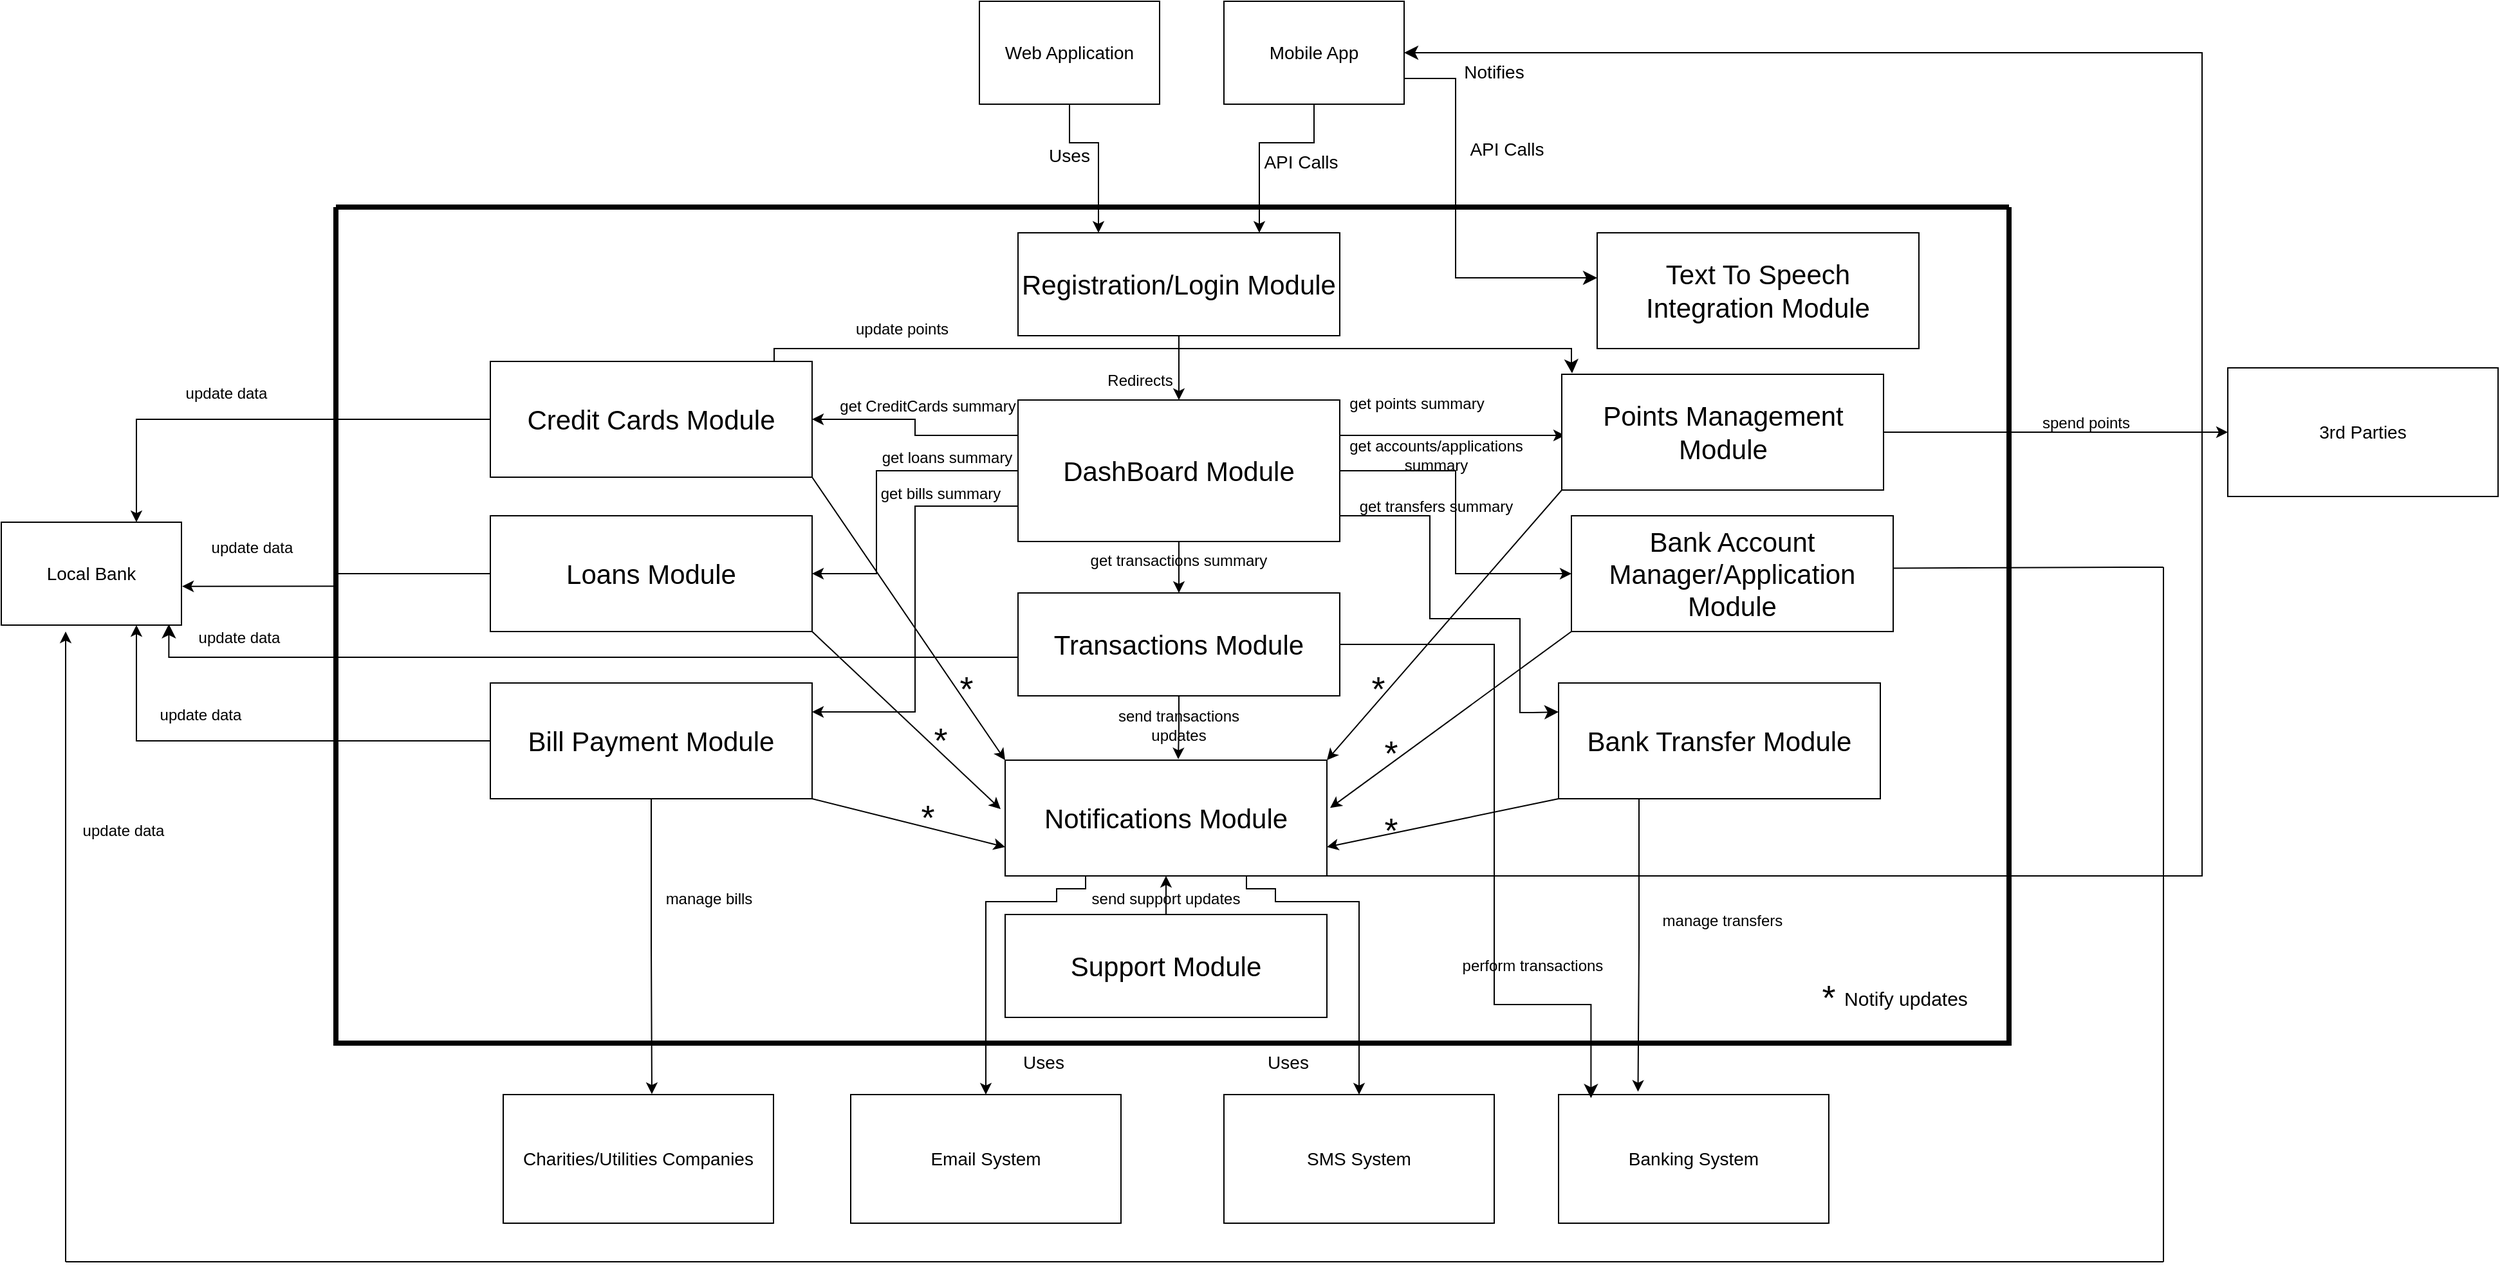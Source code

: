 <mxfile version="21.2.9" type="device">
  <diagram name="Page-1" id="aZyefjECCmNBpsUSBsal">
    <mxGraphModel dx="3500" dy="1743" grid="1" gridSize="10" guides="1" tooltips="1" connect="1" arrows="1" fold="1" page="1" pageScale="1" pageWidth="2336" pageHeight="1654" math="0" shadow="0">
      <root>
        <mxCell id="0" />
        <mxCell id="1" parent="0" />
        <mxCell id="mNrghwgnsyUfMwKl9J6l-1" value="" style="swimlane;startSize=0;strokeWidth=4;" parent="1" vertex="1">
          <mxGeometry x="470" y="370" width="1300" height="650" as="geometry" />
        </mxCell>
        <mxCell id="mNrghwgnsyUfMwKl9J6l-45" style="edgeStyle=orthogonalEdgeStyle;rounded=0;orthogonalLoop=1;jettySize=auto;html=1;entryX=0.5;entryY=0;entryDx=0;entryDy=0;" parent="mNrghwgnsyUfMwKl9J6l-1" source="mNrghwgnsyUfMwKl9J6l-2" target="mNrghwgnsyUfMwKl9J6l-15" edge="1">
          <mxGeometry relative="1" as="geometry" />
        </mxCell>
        <mxCell id="mNrghwgnsyUfMwKl9J6l-2" value="Registration/Login Module" style="rounded=0;whiteSpace=wrap;html=1;fontSize=21;" parent="mNrghwgnsyUfMwKl9J6l-1" vertex="1">
          <mxGeometry x="530" y="20" width="250" height="80" as="geometry" />
        </mxCell>
        <mxCell id="mNrghwgnsyUfMwKl9J6l-35" style="edgeStyle=orthogonalEdgeStyle;rounded=0;orthogonalLoop=1;jettySize=auto;html=1;" parent="mNrghwgnsyUfMwKl9J6l-1" source="mNrghwgnsyUfMwKl9J6l-15" target="mNrghwgnsyUfMwKl9J6l-10" edge="1">
          <mxGeometry relative="1" as="geometry">
            <Array as="points">
              <mxPoint x="420" y="205" />
              <mxPoint x="420" y="285" />
            </Array>
          </mxGeometry>
        </mxCell>
        <mxCell id="mNrghwgnsyUfMwKl9J6l-10" value="Loans Module" style="rounded=0;whiteSpace=wrap;html=1;fontSize=21;" parent="mNrghwgnsyUfMwKl9J6l-1" vertex="1">
          <mxGeometry x="120" y="240" width="250" height="90" as="geometry" />
        </mxCell>
        <mxCell id="MI2Ik392UGZHAneTyMIL-27" style="edgeStyle=orthogonalEdgeStyle;rounded=0;orthogonalLoop=1;jettySize=auto;html=1;entryX=0.5;entryY=1;entryDx=0;entryDy=0;" parent="mNrghwgnsyUfMwKl9J6l-1" source="mNrghwgnsyUfMwKl9J6l-12" target="mNrghwgnsyUfMwKl9J6l-16" edge="1">
          <mxGeometry relative="1" as="geometry" />
        </mxCell>
        <mxCell id="mNrghwgnsyUfMwKl9J6l-12" value="Support Module" style="rounded=0;whiteSpace=wrap;html=1;fontSize=21;" parent="mNrghwgnsyUfMwKl9J6l-1" vertex="1">
          <mxGeometry x="520" y="550" width="250" height="80" as="geometry" />
        </mxCell>
        <mxCell id="mNrghwgnsyUfMwKl9J6l-32" style="edgeStyle=orthogonalEdgeStyle;rounded=0;orthogonalLoop=1;jettySize=auto;html=1;exitX=0;exitY=0.25;exitDx=0;exitDy=0;entryX=1;entryY=0.5;entryDx=0;entryDy=0;" parent="mNrghwgnsyUfMwKl9J6l-1" source="mNrghwgnsyUfMwKl9J6l-15" target="mNrghwgnsyUfMwKl9J6l-13" edge="1">
          <mxGeometry relative="1" as="geometry" />
        </mxCell>
        <mxCell id="mNrghwgnsyUfMwKl9J6l-13" value="Credit Cards Module" style="rounded=0;whiteSpace=wrap;html=1;fontSize=21;" parent="mNrghwgnsyUfMwKl9J6l-1" vertex="1">
          <mxGeometry x="120" y="120" width="250" height="90" as="geometry" />
        </mxCell>
        <mxCell id="mNrghwgnsyUfMwKl9J6l-34" style="edgeStyle=orthogonalEdgeStyle;rounded=0;orthogonalLoop=1;jettySize=auto;html=1;exitX=0;exitY=0.75;exitDx=0;exitDy=0;entryX=1;entryY=0.25;entryDx=0;entryDy=0;" parent="mNrghwgnsyUfMwKl9J6l-1" source="mNrghwgnsyUfMwKl9J6l-15" target="mNrghwgnsyUfMwKl9J6l-14" edge="1">
          <mxGeometry relative="1" as="geometry" />
        </mxCell>
        <mxCell id="mNrghwgnsyUfMwKl9J6l-14" value="Bill Payment Module" style="rounded=0;whiteSpace=wrap;html=1;fontSize=21;" parent="mNrghwgnsyUfMwKl9J6l-1" vertex="1">
          <mxGeometry x="120" y="370" width="250" height="90" as="geometry" />
        </mxCell>
        <mxCell id="MI2Ik392UGZHAneTyMIL-46" style="edgeStyle=orthogonalEdgeStyle;rounded=0;orthogonalLoop=1;jettySize=auto;html=1;entryX=0.5;entryY=0;entryDx=0;entryDy=0;" parent="mNrghwgnsyUfMwKl9J6l-1" source="mNrghwgnsyUfMwKl9J6l-15" target="MI2Ik392UGZHAneTyMIL-18" edge="1">
          <mxGeometry relative="1" as="geometry" />
        </mxCell>
        <mxCell id="mNrghwgnsyUfMwKl9J6l-15" value="DashBoard Module" style="rounded=0;whiteSpace=wrap;html=1;fontSize=21;" parent="mNrghwgnsyUfMwKl9J6l-1" vertex="1">
          <mxGeometry x="530" y="150" width="250" height="110" as="geometry" />
        </mxCell>
        <mxCell id="mNrghwgnsyUfMwKl9J6l-16" value="Notifications Module" style="rounded=0;whiteSpace=wrap;html=1;fontSize=21;" parent="mNrghwgnsyUfMwKl9J6l-1" vertex="1">
          <mxGeometry x="520" y="430" width="250" height="90" as="geometry" />
        </mxCell>
        <mxCell id="mNrghwgnsyUfMwKl9J6l-37" style="edgeStyle=orthogonalEdgeStyle;rounded=0;orthogonalLoop=1;jettySize=auto;html=1;exitX=1;exitY=0.5;exitDx=0;exitDy=0;" parent="mNrghwgnsyUfMwKl9J6l-1" source="mNrghwgnsyUfMwKl9J6l-15" target="mNrghwgnsyUfMwKl9J6l-17" edge="1">
          <mxGeometry relative="1" as="geometry" />
        </mxCell>
        <mxCell id="mNrghwgnsyUfMwKl9J6l-17" value="Bank Account Manager/Application Module" style="rounded=0;whiteSpace=wrap;html=1;fontSize=21;" parent="mNrghwgnsyUfMwKl9J6l-1" vertex="1">
          <mxGeometry x="960" y="240" width="250" height="90" as="geometry" />
        </mxCell>
        <mxCell id="mNrghwgnsyUfMwKl9J6l-36" style="edgeStyle=orthogonalEdgeStyle;rounded=0;orthogonalLoop=1;jettySize=auto;html=1;exitX=1;exitY=0.25;exitDx=0;exitDy=0;entryX=0.01;entryY=0.528;entryDx=0;entryDy=0;entryPerimeter=0;" parent="mNrghwgnsyUfMwKl9J6l-1" source="mNrghwgnsyUfMwKl9J6l-15" target="mNrghwgnsyUfMwKl9J6l-18" edge="1">
          <mxGeometry relative="1" as="geometry">
            <Array as="points">
              <mxPoint x="940" y="178" />
              <mxPoint x="940" y="178" />
            </Array>
          </mxGeometry>
        </mxCell>
        <mxCell id="mNrghwgnsyUfMwKl9J6l-18" value="Points Management Module" style="rounded=0;whiteSpace=wrap;html=1;fontSize=21;" parent="mNrghwgnsyUfMwKl9J6l-1" vertex="1">
          <mxGeometry x="952.5" y="130" width="250" height="90" as="geometry" />
        </mxCell>
        <mxCell id="mNrghwgnsyUfMwKl9J6l-19" value="Bank Transfer Module" style="rounded=0;whiteSpace=wrap;html=1;fontSize=21;" parent="mNrghwgnsyUfMwKl9J6l-1" vertex="1">
          <mxGeometry x="950" y="370" width="250" height="90" as="geometry" />
        </mxCell>
        <mxCell id="mNrghwgnsyUfMwKl9J6l-55" value="" style="endArrow=classic;html=1;rounded=0;exitX=1;exitY=1;exitDx=0;exitDy=0;entryX=0;entryY=0;entryDx=0;entryDy=0;" parent="mNrghwgnsyUfMwKl9J6l-1" source="mNrghwgnsyUfMwKl9J6l-13" target="mNrghwgnsyUfMwKl9J6l-16" edge="1">
          <mxGeometry width="50" height="50" relative="1" as="geometry">
            <mxPoint x="580" y="420" as="sourcePoint" />
            <mxPoint x="630" y="370" as="targetPoint" />
          </mxGeometry>
        </mxCell>
        <mxCell id="mNrghwgnsyUfMwKl9J6l-57" value="" style="endArrow=classic;html=1;rounded=0;exitX=1;exitY=1;exitDx=0;exitDy=0;entryX=-0.014;entryY=0.423;entryDx=0;entryDy=0;entryPerimeter=0;" parent="mNrghwgnsyUfMwKl9J6l-1" source="mNrghwgnsyUfMwKl9J6l-10" target="mNrghwgnsyUfMwKl9J6l-16" edge="1">
          <mxGeometry width="50" height="50" relative="1" as="geometry">
            <mxPoint x="400" y="520" as="sourcePoint" />
            <mxPoint x="450" y="470" as="targetPoint" />
          </mxGeometry>
        </mxCell>
        <mxCell id="mNrghwgnsyUfMwKl9J6l-60" value="" style="endArrow=classic;html=1;rounded=0;exitX=0;exitY=1;exitDx=0;exitDy=0;entryX=1;entryY=0;entryDx=0;entryDy=0;" parent="mNrghwgnsyUfMwKl9J6l-1" source="mNrghwgnsyUfMwKl9J6l-18" target="mNrghwgnsyUfMwKl9J6l-16" edge="1">
          <mxGeometry width="50" height="50" relative="1" as="geometry">
            <mxPoint x="790" y="330" as="sourcePoint" />
            <mxPoint x="950" y="640" as="targetPoint" />
          </mxGeometry>
        </mxCell>
        <mxCell id="mNrghwgnsyUfMwKl9J6l-61" value="" style="endArrow=classic;html=1;rounded=0;exitX=0;exitY=1;exitDx=0;exitDy=0;entryX=1.01;entryY=0.413;entryDx=0;entryDy=0;entryPerimeter=0;" parent="mNrghwgnsyUfMwKl9J6l-1" source="mNrghwgnsyUfMwKl9J6l-17" target="mNrghwgnsyUfMwKl9J6l-16" edge="1">
          <mxGeometry width="50" height="50" relative="1" as="geometry">
            <mxPoint x="910" y="220" as="sourcePoint" />
            <mxPoint x="790" y="530" as="targetPoint" />
          </mxGeometry>
        </mxCell>
        <mxCell id="mNrghwgnsyUfMwKl9J6l-63" value="get CreditCards summary" style="text;html=1;strokeColor=none;fillColor=none;align=center;verticalAlign=middle;whiteSpace=wrap;rounded=0;" parent="mNrghwgnsyUfMwKl9J6l-1" vertex="1">
          <mxGeometry x="390" y="130" width="140" height="50" as="geometry" />
        </mxCell>
        <mxCell id="mNrghwgnsyUfMwKl9J6l-90" value="get loans summary" style="text;html=1;strokeColor=none;fillColor=none;align=center;verticalAlign=middle;whiteSpace=wrap;rounded=0;" parent="mNrghwgnsyUfMwKl9J6l-1" vertex="1">
          <mxGeometry x="410" y="170" width="130" height="50" as="geometry" />
        </mxCell>
        <mxCell id="mNrghwgnsyUfMwKl9J6l-91" value="get bills summary" style="text;html=1;strokeColor=none;fillColor=none;align=center;verticalAlign=middle;whiteSpace=wrap;rounded=0;" parent="mNrghwgnsyUfMwKl9J6l-1" vertex="1">
          <mxGeometry x="410" y="210" width="120" height="25" as="geometry" />
        </mxCell>
        <mxCell id="mNrghwgnsyUfMwKl9J6l-94" value="get points summary" style="text;html=1;strokeColor=none;fillColor=none;align=center;verticalAlign=middle;whiteSpace=wrap;rounded=0;" parent="mNrghwgnsyUfMwKl9J6l-1" vertex="1">
          <mxGeometry x="780" y="140" width="120" height="25" as="geometry" />
        </mxCell>
        <mxCell id="mNrghwgnsyUfMwKl9J6l-124" value="get accounts/applications summary" style="text;html=1;strokeColor=none;fillColor=none;align=center;verticalAlign=middle;whiteSpace=wrap;rounded=0;" parent="mNrghwgnsyUfMwKl9J6l-1" vertex="1">
          <mxGeometry x="780" y="180" width="150" height="25" as="geometry" />
        </mxCell>
        <mxCell id="mNrghwgnsyUfMwKl9J6l-129" value="*" style="text;html=1;strokeColor=none;fillColor=none;align=center;verticalAlign=middle;whiteSpace=wrap;rounded=0;fontSize=27;" parent="mNrghwgnsyUfMwKl9J6l-1" vertex="1">
          <mxGeometry x="460" y="360" width="60" height="30" as="geometry" />
        </mxCell>
        <mxCell id="mNrghwgnsyUfMwKl9J6l-130" value="*" style="text;html=1;strokeColor=none;fillColor=none;align=center;verticalAlign=middle;whiteSpace=wrap;rounded=0;fontSize=27;" parent="mNrghwgnsyUfMwKl9J6l-1" vertex="1">
          <mxGeometry x="440" y="400" width="60" height="30" as="geometry" />
        </mxCell>
        <mxCell id="mNrghwgnsyUfMwKl9J6l-132" value="*" style="text;html=1;strokeColor=none;fillColor=none;align=center;verticalAlign=middle;whiteSpace=wrap;rounded=0;fontSize=27;" parent="mNrghwgnsyUfMwKl9J6l-1" vertex="1">
          <mxGeometry x="780" y="360" width="60" height="30" as="geometry" />
        </mxCell>
        <mxCell id="mNrghwgnsyUfMwKl9J6l-133" value="*" style="text;html=1;strokeColor=none;fillColor=none;align=center;verticalAlign=middle;whiteSpace=wrap;rounded=0;fontSize=27;" parent="mNrghwgnsyUfMwKl9J6l-1" vertex="1">
          <mxGeometry x="790" y="410" width="60" height="30" as="geometry" />
        </mxCell>
        <mxCell id="mNrghwgnsyUfMwKl9J6l-136" value="*" style="text;html=1;strokeColor=none;fillColor=none;align=center;verticalAlign=middle;whiteSpace=wrap;rounded=0;fontSize=27;" parent="mNrghwgnsyUfMwKl9J6l-1" vertex="1">
          <mxGeometry x="1130" y="600" width="60" height="30" as="geometry" />
        </mxCell>
        <mxCell id="mNrghwgnsyUfMwKl9J6l-137" value="Notify updates" style="text;html=1;strokeColor=none;fillColor=none;align=center;verticalAlign=middle;whiteSpace=wrap;rounded=0;fontSize=15;" parent="mNrghwgnsyUfMwKl9J6l-1" vertex="1">
          <mxGeometry x="1160" y="600" width="120" height="30" as="geometry" />
        </mxCell>
        <mxCell id="mNrghwgnsyUfMwKl9J6l-150" value="manage bills" style="text;html=1;strokeColor=none;fillColor=none;align=center;verticalAlign=middle;whiteSpace=wrap;rounded=0;" parent="mNrghwgnsyUfMwKl9J6l-1" vertex="1">
          <mxGeometry x="230" y="525" width="120" height="25" as="geometry" />
        </mxCell>
        <mxCell id="mNrghwgnsyUfMwKl9J6l-151" value="manage transfers" style="text;html=1;strokeColor=none;fillColor=none;align=center;verticalAlign=middle;whiteSpace=wrap;rounded=0;" parent="mNrghwgnsyUfMwKl9J6l-1" vertex="1">
          <mxGeometry x="1025" y="540" width="105" height="30" as="geometry" />
        </mxCell>
        <mxCell id="mNrghwgnsyUfMwKl9J6l-152" value="Redirects" style="text;html=1;strokeColor=none;fillColor=none;align=center;verticalAlign=middle;whiteSpace=wrap;rounded=0;" parent="mNrghwgnsyUfMwKl9J6l-1" vertex="1">
          <mxGeometry x="595" y="120" width="60" height="30" as="geometry" />
        </mxCell>
        <mxCell id="MI2Ik392UGZHAneTyMIL-10" value="Text To Speech Integration Module" style="rounded=0;whiteSpace=wrap;html=1;fontSize=21;" parent="mNrghwgnsyUfMwKl9J6l-1" vertex="1">
          <mxGeometry x="980" y="20" width="250" height="90" as="geometry" />
        </mxCell>
        <mxCell id="MI2Ik392UGZHAneTyMIL-45" style="edgeStyle=orthogonalEdgeStyle;rounded=0;orthogonalLoop=1;jettySize=auto;html=1;entryX=0.538;entryY=-0.008;entryDx=0;entryDy=0;entryPerimeter=0;" parent="mNrghwgnsyUfMwKl9J6l-1" source="MI2Ik392UGZHAneTyMIL-18" target="mNrghwgnsyUfMwKl9J6l-16" edge="1">
          <mxGeometry relative="1" as="geometry" />
        </mxCell>
        <mxCell id="MI2Ik392UGZHAneTyMIL-18" value="Transactions Module" style="rounded=0;whiteSpace=wrap;html=1;fontSize=21;" parent="mNrghwgnsyUfMwKl9J6l-1" vertex="1">
          <mxGeometry x="530" y="300" width="250" height="80" as="geometry" />
        </mxCell>
        <mxCell id="mNrghwgnsyUfMwKl9J6l-128" value="send support updates" style="text;html=1;strokeColor=none;fillColor=none;align=center;verticalAlign=middle;whiteSpace=wrap;rounded=0;" parent="mNrghwgnsyUfMwKl9J6l-1" vertex="1">
          <mxGeometry x="585" y="525" width="120" height="25" as="geometry" />
        </mxCell>
        <mxCell id="MI2Ik392UGZHAneTyMIL-28" value="" style="endArrow=classic;html=1;rounded=0;exitX=1;exitY=1;exitDx=0;exitDy=0;entryX=0;entryY=0.75;entryDx=0;entryDy=0;" parent="mNrghwgnsyUfMwKl9J6l-1" source="mNrghwgnsyUfMwKl9J6l-14" target="mNrghwgnsyUfMwKl9J6l-16" edge="1">
          <mxGeometry width="50" height="50" relative="1" as="geometry">
            <mxPoint x="650" y="690" as="sourcePoint" />
            <mxPoint x="410" y="482.5" as="targetPoint" />
          </mxGeometry>
        </mxCell>
        <mxCell id="MI2Ik392UGZHAneTyMIL-30" value="" style="endArrow=classic;html=1;rounded=0;exitX=0;exitY=1;exitDx=0;exitDy=0;entryX=1;entryY=0.75;entryDx=0;entryDy=0;" parent="mNrghwgnsyUfMwKl9J6l-1" source="mNrghwgnsyUfMwKl9J6l-19" target="mNrghwgnsyUfMwKl9J6l-16" edge="1">
          <mxGeometry width="50" height="50" relative="1" as="geometry">
            <mxPoint x="1230" y="690" as="sourcePoint" />
            <mxPoint x="849.94" y="480.4" as="targetPoint" />
          </mxGeometry>
        </mxCell>
        <mxCell id="MI2Ik392UGZHAneTyMIL-31" value="*" style="text;html=1;strokeColor=none;fillColor=none;align=center;verticalAlign=middle;whiteSpace=wrap;rounded=0;fontSize=27;" parent="mNrghwgnsyUfMwKl9J6l-1" vertex="1">
          <mxGeometry x="430" y="460" width="60" height="30" as="geometry" />
        </mxCell>
        <mxCell id="MI2Ik392UGZHAneTyMIL-33" value="*" style="text;html=1;strokeColor=none;fillColor=none;align=center;verticalAlign=middle;whiteSpace=wrap;rounded=0;fontSize=27;" parent="mNrghwgnsyUfMwKl9J6l-1" vertex="1">
          <mxGeometry x="790" y="470" width="60" height="30" as="geometry" />
        </mxCell>
        <mxCell id="MI2Ik392UGZHAneTyMIL-35" value="send transactions updates" style="text;html=1;strokeColor=none;fillColor=none;align=center;verticalAlign=middle;whiteSpace=wrap;rounded=0;" parent="mNrghwgnsyUfMwKl9J6l-1" vertex="1">
          <mxGeometry x="595" y="390" width="120" height="25" as="geometry" />
        </mxCell>
        <mxCell id="MI2Ik392UGZHAneTyMIL-36" value="perform transactions" style="text;html=1;strokeColor=none;fillColor=none;align=center;verticalAlign=middle;whiteSpace=wrap;rounded=0;" parent="mNrghwgnsyUfMwKl9J6l-1" vertex="1">
          <mxGeometry x="870" y="577.5" width="120" height="25" as="geometry" />
        </mxCell>
        <mxCell id="MI2Ik392UGZHAneTyMIL-38" value="" style="edgeStyle=segmentEdgeStyle;endArrow=classic;html=1;curved=0;rounded=0;endSize=8;startSize=8;entryX=0;entryY=0.25;entryDx=0;entryDy=0;" parent="mNrghwgnsyUfMwKl9J6l-1" target="mNrghwgnsyUfMwKl9J6l-19" edge="1">
          <mxGeometry width="50" height="50" relative="1" as="geometry">
            <mxPoint x="780" y="240" as="sourcePoint" />
            <mxPoint x="830" y="190" as="targetPoint" />
            <Array as="points">
              <mxPoint x="850" y="240" />
              <mxPoint x="850" y="320" />
              <mxPoint x="920" y="320" />
              <mxPoint x="920" y="393" />
              <mxPoint x="930" y="393" />
            </Array>
          </mxGeometry>
        </mxCell>
        <mxCell id="MI2Ik392UGZHAneTyMIL-39" value="get transfers summary" style="text;html=1;strokeColor=none;fillColor=none;align=center;verticalAlign=middle;whiteSpace=wrap;rounded=0;" parent="mNrghwgnsyUfMwKl9J6l-1" vertex="1">
          <mxGeometry x="780" y="220" width="150" height="25" as="geometry" />
        </mxCell>
        <mxCell id="MI2Ik392UGZHAneTyMIL-47" value="get transactions summary" style="text;html=1;strokeColor=none;fillColor=none;align=center;verticalAlign=middle;whiteSpace=wrap;rounded=0;" parent="mNrghwgnsyUfMwKl9J6l-1" vertex="1">
          <mxGeometry x="580" y="262.5" width="150" height="25" as="geometry" />
        </mxCell>
        <mxCell id="MI2Ik392UGZHAneTyMIL-49" value="" style="edgeStyle=segmentEdgeStyle;endArrow=classic;html=1;curved=0;rounded=0;endSize=8;startSize=8;exitX=0.882;exitY=0;exitDx=0;exitDy=0;exitPerimeter=0;entryX=0.032;entryY=-0.008;entryDx=0;entryDy=0;entryPerimeter=0;" parent="mNrghwgnsyUfMwKl9J6l-1" source="mNrghwgnsyUfMwKl9J6l-13" target="mNrghwgnsyUfMwKl9J6l-18" edge="1">
          <mxGeometry width="50" height="50" relative="1" as="geometry">
            <mxPoint x="360" y="60" as="sourcePoint" />
            <mxPoint x="410" y="10" as="targetPoint" />
            <Array as="points">
              <mxPoint x="341" y="110" />
              <mxPoint x="960" y="110" />
              <mxPoint x="960" y="120" />
              <mxPoint x="960" y="120" />
            </Array>
          </mxGeometry>
        </mxCell>
        <mxCell id="MI2Ik392UGZHAneTyMIL-50" value="update points" style="text;html=1;strokeColor=none;fillColor=none;align=center;verticalAlign=middle;whiteSpace=wrap;rounded=0;" parent="mNrghwgnsyUfMwKl9J6l-1" vertex="1">
          <mxGeometry x="370" y="70" width="140" height="50" as="geometry" />
        </mxCell>
        <mxCell id="mNrghwgnsyUfMwKl9J6l-49" style="edgeStyle=orthogonalEdgeStyle;rounded=0;orthogonalLoop=1;jettySize=auto;html=1;exitX=0.5;exitY=1;exitDx=0;exitDy=0;entryX=0.25;entryY=0;entryDx=0;entryDy=0;" parent="1" source="mNrghwgnsyUfMwKl9J6l-47" target="mNrghwgnsyUfMwKl9J6l-2" edge="1">
          <mxGeometry relative="1" as="geometry">
            <Array as="points">
              <mxPoint x="1040" y="320" />
              <mxPoint x="1063" y="320" />
            </Array>
          </mxGeometry>
        </mxCell>
        <mxCell id="mNrghwgnsyUfMwKl9J6l-47" value="Web Application" style="rounded=0;whiteSpace=wrap;html=1;fontSize=14;" parent="1" vertex="1">
          <mxGeometry x="970" y="210" width="140" height="80" as="geometry" />
        </mxCell>
        <mxCell id="mNrghwgnsyUfMwKl9J6l-50" style="edgeStyle=orthogonalEdgeStyle;rounded=0;orthogonalLoop=1;jettySize=auto;html=1;entryX=0.75;entryY=0;entryDx=0;entryDy=0;" parent="1" source="mNrghwgnsyUfMwKl9J6l-48" target="mNrghwgnsyUfMwKl9J6l-2" edge="1">
          <mxGeometry relative="1" as="geometry">
            <Array as="points">
              <mxPoint x="1230" y="320" />
              <mxPoint x="1188" y="320" />
            </Array>
          </mxGeometry>
        </mxCell>
        <mxCell id="mNrghwgnsyUfMwKl9J6l-48" value="Mobile App" style="rounded=0;whiteSpace=wrap;html=1;fontSize=14;" parent="1" vertex="1">
          <mxGeometry x="1160" y="210" width="140" height="80" as="geometry" />
        </mxCell>
        <mxCell id="mNrghwgnsyUfMwKl9J6l-51" value="Email System" style="rounded=0;whiteSpace=wrap;html=1;fontSize=14;" parent="1" vertex="1">
          <mxGeometry x="870" y="1060" width="210" height="100" as="geometry" />
        </mxCell>
        <mxCell id="mNrghwgnsyUfMwKl9J6l-52" value="SMS System" style="rounded=0;whiteSpace=wrap;html=1;fontSize=14;" parent="1" vertex="1">
          <mxGeometry x="1160" y="1060" width="210" height="100" as="geometry" />
        </mxCell>
        <mxCell id="mNrghwgnsyUfMwKl9J6l-53" style="edgeStyle=orthogonalEdgeStyle;rounded=0;orthogonalLoop=1;jettySize=auto;html=1;exitX=0.25;exitY=1;exitDx=0;exitDy=0;entryX=0.5;entryY=0;entryDx=0;entryDy=0;" parent="1" source="mNrghwgnsyUfMwKl9J6l-16" target="mNrghwgnsyUfMwKl9J6l-51" edge="1">
          <mxGeometry relative="1" as="geometry">
            <Array as="points">
              <mxPoint x="1030" y="900" />
              <mxPoint x="1030" y="910" />
              <mxPoint x="975" y="910" />
            </Array>
          </mxGeometry>
        </mxCell>
        <mxCell id="mNrghwgnsyUfMwKl9J6l-54" style="edgeStyle=orthogonalEdgeStyle;rounded=0;orthogonalLoop=1;jettySize=auto;html=1;exitX=0.75;exitY=1;exitDx=0;exitDy=0;" parent="1" source="mNrghwgnsyUfMwKl9J6l-16" target="mNrghwgnsyUfMwKl9J6l-52" edge="1">
          <mxGeometry relative="1" as="geometry">
            <Array as="points">
              <mxPoint x="1200" y="900" />
              <mxPoint x="1200" y="910" />
              <mxPoint x="1265" y="910" />
            </Array>
          </mxGeometry>
        </mxCell>
        <mxCell id="mNrghwgnsyUfMwKl9J6l-138" value="API Calls" style="text;html=1;strokeColor=none;fillColor=none;align=center;verticalAlign=middle;whiteSpace=wrap;rounded=0;fontSize=14;" parent="1" vertex="1">
          <mxGeometry x="1190" y="320" width="60" height="30" as="geometry" />
        </mxCell>
        <mxCell id="mNrghwgnsyUfMwKl9J6l-140" value="Uses" style="text;html=1;strokeColor=none;fillColor=none;align=center;verticalAlign=middle;whiteSpace=wrap;rounded=0;fontSize=14;" parent="1" vertex="1">
          <mxGeometry x="990" y="1020" width="60" height="30" as="geometry" />
        </mxCell>
        <mxCell id="mNrghwgnsyUfMwKl9J6l-142" value="Uses" style="text;html=1;strokeColor=none;fillColor=none;align=center;verticalAlign=middle;whiteSpace=wrap;rounded=0;fontSize=14;" parent="1" vertex="1">
          <mxGeometry x="1180" y="1020" width="60" height="30" as="geometry" />
        </mxCell>
        <mxCell id="mNrghwgnsyUfMwKl9J6l-144" value="Uses" style="text;html=1;strokeColor=none;fillColor=none;align=center;verticalAlign=middle;whiteSpace=wrap;rounded=0;fontSize=14;" parent="1" vertex="1">
          <mxGeometry x="1015" y="320" width="50" height="20" as="geometry" />
        </mxCell>
        <mxCell id="mNrghwgnsyUfMwKl9J6l-146" value="Banking System" style="rounded=0;whiteSpace=wrap;html=1;fontSize=14;" parent="1" vertex="1">
          <mxGeometry x="1420" y="1060" width="210" height="100" as="geometry" />
        </mxCell>
        <mxCell id="mNrghwgnsyUfMwKl9J6l-147" style="edgeStyle=orthogonalEdgeStyle;rounded=0;orthogonalLoop=1;jettySize=auto;html=1;exitX=0.25;exitY=1;exitDx=0;exitDy=0;entryX=0.294;entryY=-0.022;entryDx=0;entryDy=0;entryPerimeter=0;" parent="1" source="mNrghwgnsyUfMwKl9J6l-19" target="mNrghwgnsyUfMwKl9J6l-146" edge="1">
          <mxGeometry relative="1" as="geometry" />
        </mxCell>
        <mxCell id="mNrghwgnsyUfMwKl9J6l-148" value="Charities/Utilities Companies" style="rounded=0;whiteSpace=wrap;html=1;fontSize=14;" parent="1" vertex="1">
          <mxGeometry x="600" y="1060" width="210" height="100" as="geometry" />
        </mxCell>
        <mxCell id="mNrghwgnsyUfMwKl9J6l-149" style="edgeStyle=orthogonalEdgeStyle;rounded=0;orthogonalLoop=1;jettySize=auto;html=1;entryX=0.55;entryY=-0.004;entryDx=0;entryDy=0;entryPerimeter=0;" parent="1" source="mNrghwgnsyUfMwKl9J6l-14" target="mNrghwgnsyUfMwKl9J6l-148" edge="1">
          <mxGeometry relative="1" as="geometry" />
        </mxCell>
        <mxCell id="nMTv1Ec1oyKzd_XRDGjU-1" value="Local Bank" style="rounded=0;whiteSpace=wrap;html=1;fontSize=14;" parent="1" vertex="1">
          <mxGeometry x="210" y="615" width="140" height="80" as="geometry" />
        </mxCell>
        <mxCell id="nMTv1Ec1oyKzd_XRDGjU-2" style="edgeStyle=orthogonalEdgeStyle;rounded=0;orthogonalLoop=1;jettySize=auto;html=1;entryX=0.75;entryY=0;entryDx=0;entryDy=0;" parent="1" source="mNrghwgnsyUfMwKl9J6l-13" target="nMTv1Ec1oyKzd_XRDGjU-1" edge="1">
          <mxGeometry relative="1" as="geometry" />
        </mxCell>
        <mxCell id="nMTv1Ec1oyKzd_XRDGjU-4" style="edgeStyle=orthogonalEdgeStyle;rounded=0;orthogonalLoop=1;jettySize=auto;html=1;entryX=0.75;entryY=1;entryDx=0;entryDy=0;" parent="1" source="mNrghwgnsyUfMwKl9J6l-14" target="nMTv1Ec1oyKzd_XRDGjU-1" edge="1">
          <mxGeometry relative="1" as="geometry" />
        </mxCell>
        <mxCell id="nMTv1Ec1oyKzd_XRDGjU-6" style="edgeStyle=orthogonalEdgeStyle;rounded=0;orthogonalLoop=1;jettySize=auto;html=1;entryX=1.004;entryY=0.623;entryDx=0;entryDy=0;entryPerimeter=0;" parent="1" source="mNrghwgnsyUfMwKl9J6l-10" target="nMTv1Ec1oyKzd_XRDGjU-1" edge="1">
          <mxGeometry relative="1" as="geometry">
            <Array as="points" />
          </mxGeometry>
        </mxCell>
        <mxCell id="nMTv1Ec1oyKzd_XRDGjU-7" value="update data" style="text;html=1;strokeColor=none;fillColor=none;align=center;verticalAlign=middle;whiteSpace=wrap;rounded=0;" parent="1" vertex="1">
          <mxGeometry x="340" y="500" width="90" height="30" as="geometry" />
        </mxCell>
        <mxCell id="nMTv1Ec1oyKzd_XRDGjU-8" value="update data" style="text;html=1;strokeColor=none;fillColor=none;align=center;verticalAlign=middle;whiteSpace=wrap;rounded=0;" parent="1" vertex="1">
          <mxGeometry x="360" y="620" width="90" height="30" as="geometry" />
        </mxCell>
        <mxCell id="nMTv1Ec1oyKzd_XRDGjU-9" value="update data" style="text;html=1;strokeColor=none;fillColor=none;align=center;verticalAlign=middle;whiteSpace=wrap;rounded=0;" parent="1" vertex="1">
          <mxGeometry x="320" y="750" width="90" height="30" as="geometry" />
        </mxCell>
        <mxCell id="nMTv1Ec1oyKzd_XRDGjU-13" value="" style="endArrow=none;html=1;rounded=0;exitX=1;exitY=0.453;exitDx=0;exitDy=0;exitPerimeter=0;" parent="1" source="mNrghwgnsyUfMwKl9J6l-17" edge="1">
          <mxGeometry width="50" height="50" relative="1" as="geometry">
            <mxPoint x="1830" y="680" as="sourcePoint" />
            <mxPoint x="1890" y="650" as="targetPoint" />
            <Array as="points">
              <mxPoint x="1860" y="650" />
            </Array>
          </mxGeometry>
        </mxCell>
        <mxCell id="nMTv1Ec1oyKzd_XRDGjU-14" value="" style="endArrow=none;html=1;rounded=0;" parent="1" edge="1">
          <mxGeometry width="50" height="50" relative="1" as="geometry">
            <mxPoint x="1890" y="1190" as="sourcePoint" />
            <mxPoint x="1890" y="650" as="targetPoint" />
          </mxGeometry>
        </mxCell>
        <mxCell id="nMTv1Ec1oyKzd_XRDGjU-15" value="" style="endArrow=none;html=1;rounded=0;" parent="1" edge="1">
          <mxGeometry width="50" height="50" relative="1" as="geometry">
            <mxPoint x="260" y="1190" as="sourcePoint" />
            <mxPoint x="1890" y="1190" as="targetPoint" />
          </mxGeometry>
        </mxCell>
        <mxCell id="nMTv1Ec1oyKzd_XRDGjU-16" value="" style="endArrow=classic;html=1;rounded=0;" parent="1" edge="1">
          <mxGeometry width="50" height="50" relative="1" as="geometry">
            <mxPoint x="260" y="1190" as="sourcePoint" />
            <mxPoint x="260" y="700" as="targetPoint" />
          </mxGeometry>
        </mxCell>
        <mxCell id="nMTv1Ec1oyKzd_XRDGjU-17" value="update data" style="text;html=1;strokeColor=none;fillColor=none;align=center;verticalAlign=middle;whiteSpace=wrap;rounded=0;" parent="1" vertex="1">
          <mxGeometry x="260" y="840" width="90" height="30" as="geometry" />
        </mxCell>
        <mxCell id="MI2Ik392UGZHAneTyMIL-7" value="" style="edgeStyle=segmentEdgeStyle;endArrow=classic;html=1;curved=0;rounded=0;endSize=8;startSize=8;entryX=1;entryY=0.5;entryDx=0;entryDy=0;" parent="1" target="mNrghwgnsyUfMwKl9J6l-48" edge="1">
          <mxGeometry width="50" height="50" relative="1" as="geometry">
            <mxPoint x="1240" y="890" as="sourcePoint" />
            <mxPoint x="1450" y="920" as="targetPoint" />
            <Array as="points">
              <mxPoint x="1920" y="890" />
              <mxPoint x="1920" y="250" />
            </Array>
          </mxGeometry>
        </mxCell>
        <mxCell id="MI2Ik392UGZHAneTyMIL-13" value="" style="edgeStyle=segmentEdgeStyle;endArrow=classic;html=1;curved=0;rounded=0;endSize=8;startSize=8;" parent="1" target="MI2Ik392UGZHAneTyMIL-10" edge="1">
          <mxGeometry width="50" height="50" relative="1" as="geometry">
            <mxPoint x="1300" y="270" as="sourcePoint" />
            <mxPoint x="1350" y="265" as="targetPoint" />
            <Array as="points">
              <mxPoint x="1300" y="270" />
              <mxPoint x="1340" y="270" />
              <mxPoint x="1340" y="425" />
            </Array>
          </mxGeometry>
        </mxCell>
        <mxCell id="MI2Ik392UGZHAneTyMIL-14" value="API Calls" style="text;html=1;strokeColor=none;fillColor=none;align=center;verticalAlign=middle;whiteSpace=wrap;rounded=0;fontSize=14;" parent="1" vertex="1">
          <mxGeometry x="1350" y="310" width="60" height="30" as="geometry" />
        </mxCell>
        <mxCell id="MI2Ik392UGZHAneTyMIL-15" value="Notifies" style="text;html=1;strokeColor=none;fillColor=none;align=center;verticalAlign=middle;whiteSpace=wrap;rounded=0;fontSize=14;" parent="1" vertex="1">
          <mxGeometry x="1340" y="250" width="60" height="30" as="geometry" />
        </mxCell>
        <mxCell id="MI2Ik392UGZHAneTyMIL-21" value="" style="edgeStyle=segmentEdgeStyle;endArrow=classic;html=1;curved=0;rounded=0;endSize=8;startSize=8;exitX=0;exitY=0.75;exitDx=0;exitDy=0;entryX=0.93;entryY=0.991;entryDx=0;entryDy=0;entryPerimeter=0;" parent="1" source="MI2Ik392UGZHAneTyMIL-18" target="nMTv1Ec1oyKzd_XRDGjU-1" edge="1">
          <mxGeometry width="50" height="50" relative="1" as="geometry">
            <mxPoint x="290" y="750" as="sourcePoint" />
            <mxPoint x="340" y="700" as="targetPoint" />
            <Array as="points">
              <mxPoint x="1000" y="720" />
              <mxPoint x="340" y="720" />
            </Array>
          </mxGeometry>
        </mxCell>
        <mxCell id="MI2Ik392UGZHAneTyMIL-22" value="update data" style="text;html=1;strokeColor=none;fillColor=none;align=center;verticalAlign=middle;whiteSpace=wrap;rounded=0;" parent="1" vertex="1">
          <mxGeometry x="350" y="690" width="90" height="30" as="geometry" />
        </mxCell>
        <mxCell id="MI2Ik392UGZHAneTyMIL-23" value="" style="edgeStyle=segmentEdgeStyle;endArrow=classic;html=1;curved=0;rounded=0;endSize=8;startSize=8;entryX=0.12;entryY=0.028;entryDx=0;entryDy=0;entryPerimeter=0;exitX=1;exitY=0.75;exitDx=0;exitDy=0;" parent="1" source="MI2Ik392UGZHAneTyMIL-18" target="mNrghwgnsyUfMwKl9J6l-146" edge="1">
          <mxGeometry width="50" height="50" relative="1" as="geometry">
            <mxPoint x="1330" y="970" as="sourcePoint" />
            <mxPoint x="1380" y="920" as="targetPoint" />
            <Array as="points">
              <mxPoint x="1370" y="710" />
              <mxPoint x="1370" y="990" />
              <mxPoint x="1445" y="990" />
            </Array>
          </mxGeometry>
        </mxCell>
        <mxCell id="MI2Ik392UGZHAneTyMIL-51" value="3rd Parties" style="rounded=0;whiteSpace=wrap;html=1;fontSize=14;" parent="1" vertex="1">
          <mxGeometry x="1940" y="495" width="210" height="100" as="geometry" />
        </mxCell>
        <mxCell id="MI2Ik392UGZHAneTyMIL-53" style="edgeStyle=orthogonalEdgeStyle;rounded=0;orthogonalLoop=1;jettySize=auto;html=1;entryX=0;entryY=0.5;entryDx=0;entryDy=0;" parent="1" source="mNrghwgnsyUfMwKl9J6l-18" target="MI2Ik392UGZHAneTyMIL-51" edge="1">
          <mxGeometry relative="1" as="geometry" />
        </mxCell>
        <mxCell id="MI2Ik392UGZHAneTyMIL-54" value="spend points" style="text;html=1;strokeColor=none;fillColor=none;align=center;verticalAlign=middle;whiteSpace=wrap;rounded=0;" parent="1" vertex="1">
          <mxGeometry x="1770" y="525" width="120" height="25" as="geometry" />
        </mxCell>
      </root>
    </mxGraphModel>
  </diagram>
</mxfile>
